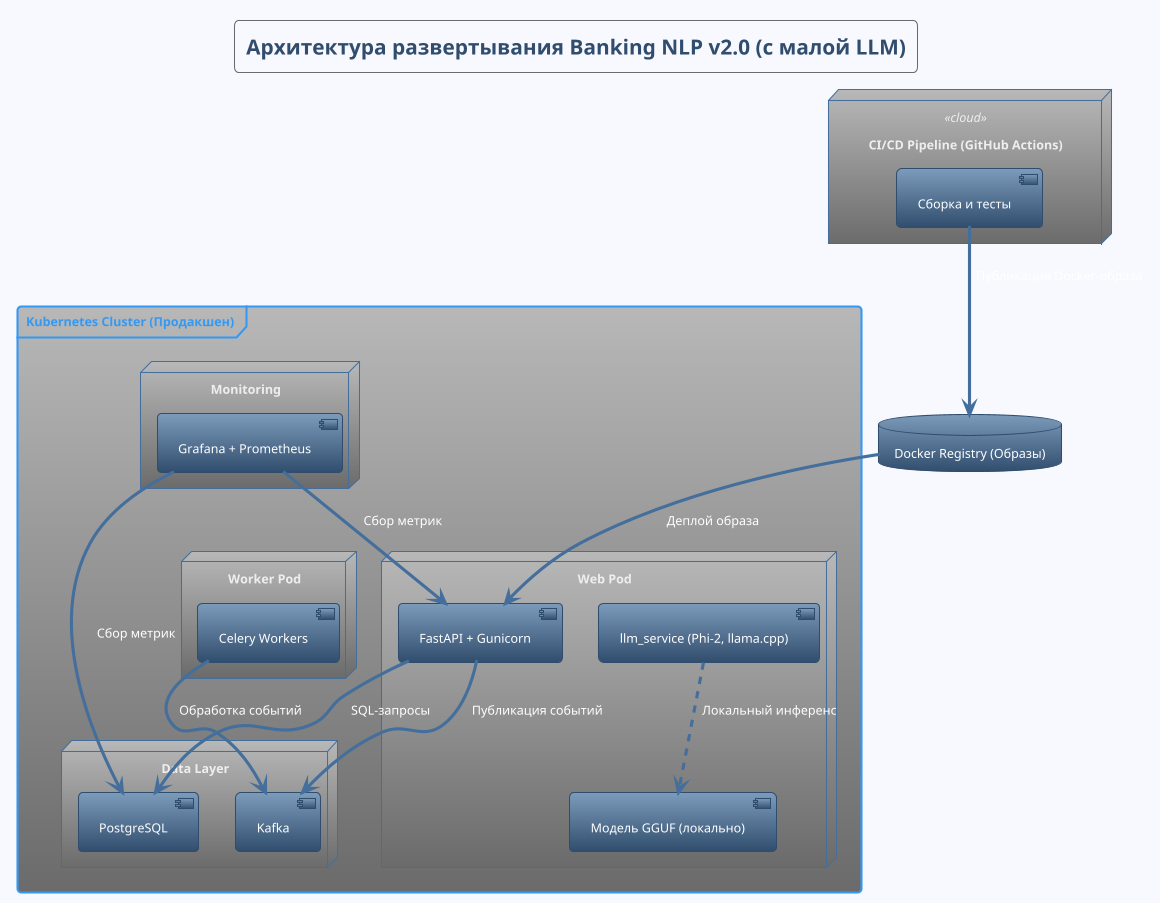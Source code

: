@startuml
!theme spacelab
skinparam backgroundColor #F8F8FF
skinparam defaultTextAlignment center
title Архитектура развертывания Banking NLP v2.0 (с малой LLM)

node "CI/CD Pipeline (GitHub Actions)" <<cloud>> {
  [Сборка и тесты]
}
database "Docker Registry (Образы)" as REG

frame "Kubernetes Cluster (Продакшен)" {
  node "Web Pod" {
    [FastAPI + Gunicorn] as WEB
    [llm_service (Phi-2, llama.cpp)] as LLM
    [Модель GGUF (локально)] as LLM_MODEL
  }
  node "Worker Pod" {
    [Celery Workers] as WORKER
  }
  node "Data Layer" {
    [PostgreSQL] as DB
    [Kafka] as MQ
  }
  node "Monitoring" {
    [Grafana + Prometheus] as MON
  }
}

[Сборка и тесты] --> REG : Публикация Docker-образа
REG --> WEB : Деплой образа
WEB --> DB : SQL-запросы
LLM ..> LLM_MODEL : Локальный инференс
WORKER --> MQ : Обработка событий
WEB --> MQ : Публикация событий
MON --> WEB : Сбор метрик
MON --> DB : Сбор метрик
@enduml
